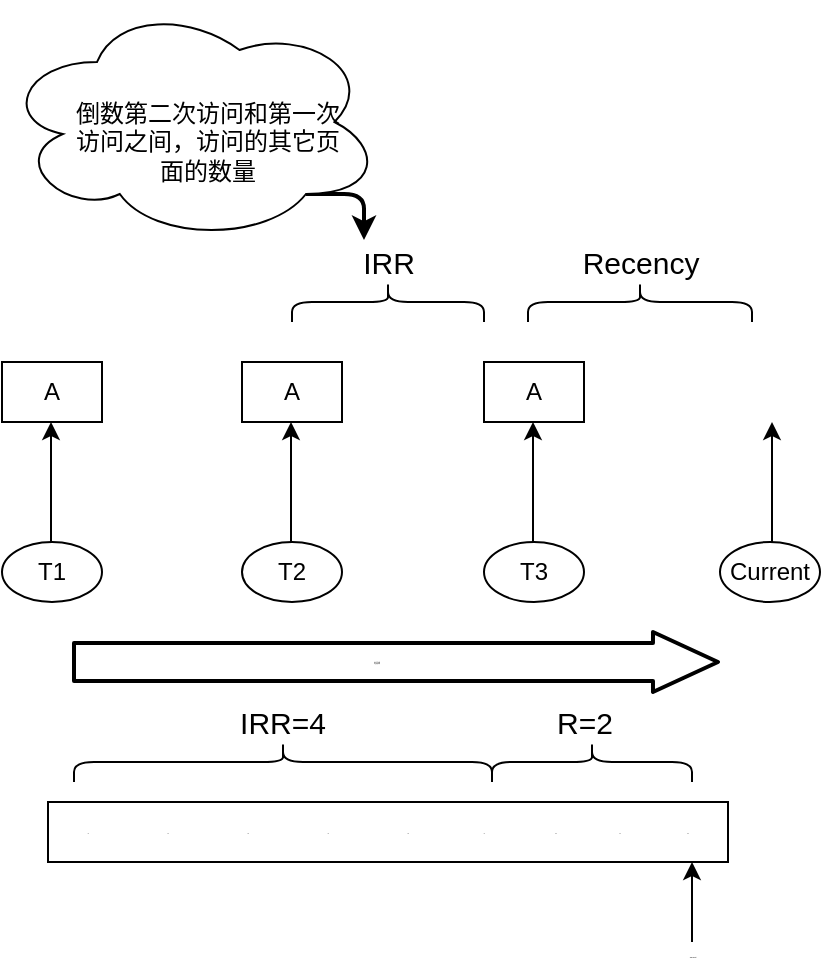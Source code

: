 <mxfile version="13.8.9-1" type="github">
  <diagram id="70DKCi9DjoW5m2XGWD_O" name="Page-1">
    <mxGraphModel dx="946" dy="614" grid="1" gridSize="10" guides="1" tooltips="1" connect="1" arrows="1" fold="1" page="1" pageScale="1" pageWidth="827" pageHeight="1169" math="0" shadow="0">
      <root>
        <mxCell id="0" />
        <mxCell id="1" parent="0" />
        <mxCell id="mHyP18qOEyKpyi9L1FhA-1" value="A" style="rounded=0;whiteSpace=wrap;html=1;" vertex="1" parent="1">
          <mxGeometry x="135" y="190" width="50" height="30" as="geometry" />
        </mxCell>
        <mxCell id="mHyP18qOEyKpyi9L1FhA-4" value="" style="endArrow=classic;html=1;" edge="1" parent="1">
          <mxGeometry width="50" height="50" relative="1" as="geometry">
            <mxPoint x="159.5" y="280" as="sourcePoint" />
            <mxPoint x="159.5" y="220" as="targetPoint" />
          </mxGeometry>
        </mxCell>
        <mxCell id="mHyP18qOEyKpyi9L1FhA-5" value="T1" style="ellipse;whiteSpace=wrap;html=1;" vertex="1" parent="1">
          <mxGeometry x="135" y="280" width="50" height="30" as="geometry" />
        </mxCell>
        <mxCell id="mHyP18qOEyKpyi9L1FhA-6" value="A" style="rounded=0;whiteSpace=wrap;html=1;" vertex="1" parent="1">
          <mxGeometry x="255" y="190" width="50" height="30" as="geometry" />
        </mxCell>
        <mxCell id="mHyP18qOEyKpyi9L1FhA-7" value="" style="endArrow=classic;html=1;" edge="1" parent="1">
          <mxGeometry width="50" height="50" relative="1" as="geometry">
            <mxPoint x="279.5" y="280" as="sourcePoint" />
            <mxPoint x="279.5" y="220" as="targetPoint" />
          </mxGeometry>
        </mxCell>
        <mxCell id="mHyP18qOEyKpyi9L1FhA-8" value="T2" style="ellipse;whiteSpace=wrap;html=1;" vertex="1" parent="1">
          <mxGeometry x="255" y="280" width="50" height="30" as="geometry" />
        </mxCell>
        <mxCell id="mHyP18qOEyKpyi9L1FhA-9" value="A" style="rounded=0;whiteSpace=wrap;html=1;" vertex="1" parent="1">
          <mxGeometry x="376" y="190" width="50" height="30" as="geometry" />
        </mxCell>
        <mxCell id="mHyP18qOEyKpyi9L1FhA-10" value="" style="endArrow=classic;html=1;" edge="1" parent="1">
          <mxGeometry width="50" height="50" relative="1" as="geometry">
            <mxPoint x="400.5" y="280" as="sourcePoint" />
            <mxPoint x="400.5" y="220" as="targetPoint" />
          </mxGeometry>
        </mxCell>
        <mxCell id="mHyP18qOEyKpyi9L1FhA-11" value="T3" style="ellipse;whiteSpace=wrap;html=1;" vertex="1" parent="1">
          <mxGeometry x="376" y="280" width="50" height="30" as="geometry" />
        </mxCell>
        <mxCell id="mHyP18qOEyKpyi9L1FhA-13" value="" style="endArrow=classic;html=1;" edge="1" parent="1">
          <mxGeometry width="50" height="50" relative="1" as="geometry">
            <mxPoint x="520" y="280" as="sourcePoint" />
            <mxPoint x="520" y="220" as="targetPoint" />
          </mxGeometry>
        </mxCell>
        <mxCell id="mHyP18qOEyKpyi9L1FhA-14" value="Current" style="ellipse;whiteSpace=wrap;html=1;" vertex="1" parent="1">
          <mxGeometry x="494" y="280" width="50" height="30" as="geometry" />
        </mxCell>
        <mxCell id="mHyP18qOEyKpyi9L1FhA-15" value="" style="shape=curlyBracket;whiteSpace=wrap;html=1;rounded=1;direction=south;" vertex="1" parent="1">
          <mxGeometry x="280" y="150" width="96" height="20" as="geometry" />
        </mxCell>
        <mxCell id="mHyP18qOEyKpyi9L1FhA-17" value="&lt;font style=&quot;font-size: 15px&quot;&gt;IRR&lt;/font&gt;" style="text;html=1;align=center;verticalAlign=middle;resizable=0;points=[];autosize=1;" vertex="1" parent="1">
          <mxGeometry x="308" y="130" width="40" height="20" as="geometry" />
        </mxCell>
        <mxCell id="mHyP18qOEyKpyi9L1FhA-22" style="edgeStyle=orthogonalEdgeStyle;rounded=1;orthogonalLoop=1;jettySize=auto;html=1;exitX=0.8;exitY=0.8;exitDx=0;exitDy=0;exitPerimeter=0;entryX=0.2;entryY=-0.05;entryDx=0;entryDy=0;entryPerimeter=0;strokeWidth=2;" edge="1" parent="1" source="mHyP18qOEyKpyi9L1FhA-19" target="mHyP18qOEyKpyi9L1FhA-17">
          <mxGeometry relative="1" as="geometry" />
        </mxCell>
        <mxCell id="mHyP18qOEyKpyi9L1FhA-19" value="&lt;span style=&quot;color: rgba(0 , 0 , 0 , 0) ; font-family: monospace ; font-size: 0px&quot;&gt;d&lt;/span&gt;" style="ellipse;shape=cloud;whiteSpace=wrap;html=1;" vertex="1" parent="1">
          <mxGeometry x="135" y="10" width="190" height="120" as="geometry" />
        </mxCell>
        <mxCell id="mHyP18qOEyKpyi9L1FhA-20" value="倒数第二次访问和第一次访问之间，访问的其它页面的数量" style="text;html=1;strokeColor=none;fillColor=none;align=center;verticalAlign=middle;whiteSpace=wrap;rounded=0;" vertex="1" parent="1">
          <mxGeometry x="168" y="70" width="140" height="20" as="geometry" />
        </mxCell>
        <mxCell id="mHyP18qOEyKpyi9L1FhA-23" value="" style="shape=curlyBracket;whiteSpace=wrap;html=1;rounded=1;direction=south;" vertex="1" parent="1">
          <mxGeometry x="398" y="150" width="112" height="20" as="geometry" />
        </mxCell>
        <mxCell id="mHyP18qOEyKpyi9L1FhA-24" value="&lt;font style=&quot;font-size: 15px&quot;&gt;Recency&lt;/font&gt;" style="text;html=1;align=center;verticalAlign=middle;resizable=0;points=[];autosize=1;" vertex="1" parent="1">
          <mxGeometry x="419" y="130" width="70" height="20" as="geometry" />
        </mxCell>
        <mxCell id="mHyP18qOEyKpyi9L1FhA-25" value="" style="shape=flexArrow;endArrow=classic;html=1;strokeWidth=2;width=18;endSize=10.17;endWidth=9;" edge="1" parent="1">
          <mxGeometry width="50" height="50" relative="1" as="geometry">
            <mxPoint x="170" y="340" as="sourcePoint" />
            <mxPoint x="494" y="340" as="targetPoint" />
          </mxGeometry>
        </mxCell>
        <mxCell id="mHyP18qOEyKpyi9L1FhA-27" value="时间线" style="edgeLabel;html=1;align=center;verticalAlign=middle;resizable=0;points=[];fontSize=1;" vertex="1" connectable="0" parent="mHyP18qOEyKpyi9L1FhA-25">
          <mxGeometry x="-0.267" relative="1" as="geometry">
            <mxPoint x="33.5" as="offset" />
          </mxGeometry>
        </mxCell>
        <mxCell id="mHyP18qOEyKpyi9L1FhA-28" value="" style="rounded=0;whiteSpace=wrap;html=1;fontSize=1;" vertex="1" parent="1">
          <mxGeometry x="158" y="410" width="340" height="30" as="geometry" />
        </mxCell>
        <mxCell id="mHyP18qOEyKpyi9L1FhA-29" value="1" style="text;html=1;strokeColor=none;fillColor=none;align=center;verticalAlign=middle;whiteSpace=wrap;rounded=0;fontSize=1;" vertex="1" parent="1">
          <mxGeometry x="158" y="415" width="40" height="20" as="geometry" />
        </mxCell>
        <mxCell id="mHyP18qOEyKpyi9L1FhA-30" value="2" style="text;html=1;strokeColor=none;fillColor=none;align=center;verticalAlign=middle;whiteSpace=wrap;rounded=0;fontSize=1;" vertex="1" parent="1">
          <mxGeometry x="198" y="415" width="40" height="20" as="geometry" />
        </mxCell>
        <mxCell id="mHyP18qOEyKpyi9L1FhA-31" value="3" style="text;html=1;strokeColor=none;fillColor=none;align=center;verticalAlign=middle;whiteSpace=wrap;rounded=0;fontSize=1;" vertex="1" parent="1">
          <mxGeometry x="238" y="415" width="40" height="20" as="geometry" />
        </mxCell>
        <mxCell id="mHyP18qOEyKpyi9L1FhA-32" value="4" style="text;html=1;strokeColor=none;fillColor=none;align=center;verticalAlign=middle;whiteSpace=wrap;rounded=0;fontSize=1;" vertex="1" parent="1">
          <mxGeometry x="278" y="415" width="40" height="20" as="geometry" />
        </mxCell>
        <mxCell id="mHyP18qOEyKpyi9L1FhA-33" value="3" style="text;html=1;strokeColor=none;fillColor=none;align=center;verticalAlign=middle;whiteSpace=wrap;rounded=0;fontSize=1;" vertex="1" parent="1">
          <mxGeometry x="318" y="415" width="40" height="20" as="geometry" />
        </mxCell>
        <mxCell id="mHyP18qOEyKpyi9L1FhA-34" value="1" style="text;html=1;strokeColor=none;fillColor=none;align=center;verticalAlign=middle;whiteSpace=wrap;rounded=0;fontSize=1;" vertex="1" parent="1">
          <mxGeometry x="356" y="415" width="40" height="20" as="geometry" />
        </mxCell>
        <mxCell id="mHyP18qOEyKpyi9L1FhA-35" value="5" style="text;html=1;strokeColor=none;fillColor=none;align=center;verticalAlign=middle;whiteSpace=wrap;rounded=0;fontSize=1;" vertex="1" parent="1">
          <mxGeometry x="392" y="415" width="40" height="20" as="geometry" />
        </mxCell>
        <mxCell id="mHyP18qOEyKpyi9L1FhA-36" value="6" style="text;html=1;strokeColor=none;fillColor=none;align=center;verticalAlign=middle;whiteSpace=wrap;rounded=0;fontSize=1;" vertex="1" parent="1">
          <mxGeometry x="424" y="415" width="40" height="20" as="geometry" />
        </mxCell>
        <mxCell id="mHyP18qOEyKpyi9L1FhA-37" value="5" style="text;html=1;strokeColor=none;fillColor=none;align=center;verticalAlign=middle;whiteSpace=wrap;rounded=0;fontSize=1;" vertex="1" parent="1">
          <mxGeometry x="458" y="415" width="40" height="20" as="geometry" />
        </mxCell>
        <mxCell id="mHyP18qOEyKpyi9L1FhA-38" value="" style="shape=curlyBracket;whiteSpace=wrap;html=1;rounded=1;direction=south;size=0.5;" vertex="1" parent="1">
          <mxGeometry x="171" y="380" width="209" height="20" as="geometry" />
        </mxCell>
        <mxCell id="mHyP18qOEyKpyi9L1FhA-41" value="&lt;font style=&quot;font-size: 15px&quot;&gt;IRR=4&lt;/font&gt;" style="text;html=1;align=center;verticalAlign=middle;resizable=0;points=[];autosize=1;" vertex="1" parent="1">
          <mxGeometry x="245" y="360" width="60" height="20" as="geometry" />
        </mxCell>
        <mxCell id="mHyP18qOEyKpyi9L1FhA-42" value="" style="shape=curlyBracket;whiteSpace=wrap;html=1;rounded=1;direction=south;" vertex="1" parent="1">
          <mxGeometry x="380" y="380" width="100" height="20" as="geometry" />
        </mxCell>
        <mxCell id="mHyP18qOEyKpyi9L1FhA-43" value="&lt;font style=&quot;font-size: 15px&quot;&gt;R=2&lt;/font&gt;" style="text;html=1;align=center;verticalAlign=middle;resizable=0;points=[];autosize=1;" vertex="1" parent="1">
          <mxGeometry x="406" y="360" width="40" height="20" as="geometry" />
        </mxCell>
        <mxCell id="mHyP18qOEyKpyi9L1FhA-45" value="" style="endArrow=classic;html=1;" edge="1" parent="1">
          <mxGeometry width="50" height="50" relative="1" as="geometry">
            <mxPoint x="480" y="480" as="sourcePoint" />
            <mxPoint x="480" y="440" as="targetPoint" />
          </mxGeometry>
        </mxCell>
        <mxCell id="mHyP18qOEyKpyi9L1FhA-46" value="Current" style="text;html=1;align=center;verticalAlign=middle;resizable=0;points=[];autosize=1;fontSize=1;" vertex="1" parent="1">
          <mxGeometry x="450" y="482" width="60" height="10" as="geometry" />
        </mxCell>
      </root>
    </mxGraphModel>
  </diagram>
</mxfile>
